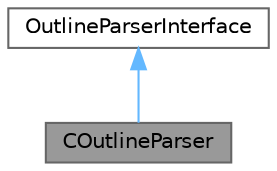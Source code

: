 digraph "COutlineParser"
{
 // INTERACTIVE_SVG=YES
 // LATEX_PDF_SIZE
  bgcolor="transparent";
  edge [fontname=Helvetica,fontsize=10,labelfontname=Helvetica,labelfontsize=10];
  node [fontname=Helvetica,fontsize=10,shape=box,height=0.2,width=0.4];
  Node1 [label="COutlineParser",height=0.2,width=0.4,color="gray40", fillcolor="grey60", style="filled", fontcolor="black",tooltip="C-like language parser using state-based lexical scanning."];
  Node2 -> Node1 [dir="back",color="steelblue1",style="solid"];
  Node2 [label="OutlineParserInterface",height=0.2,width=0.4,color="gray40", fillcolor="white", style="filled",URL="$d5/d79/class_outline_parser_interface.html",tooltip="Abstract interface for outline parsers."];
}
